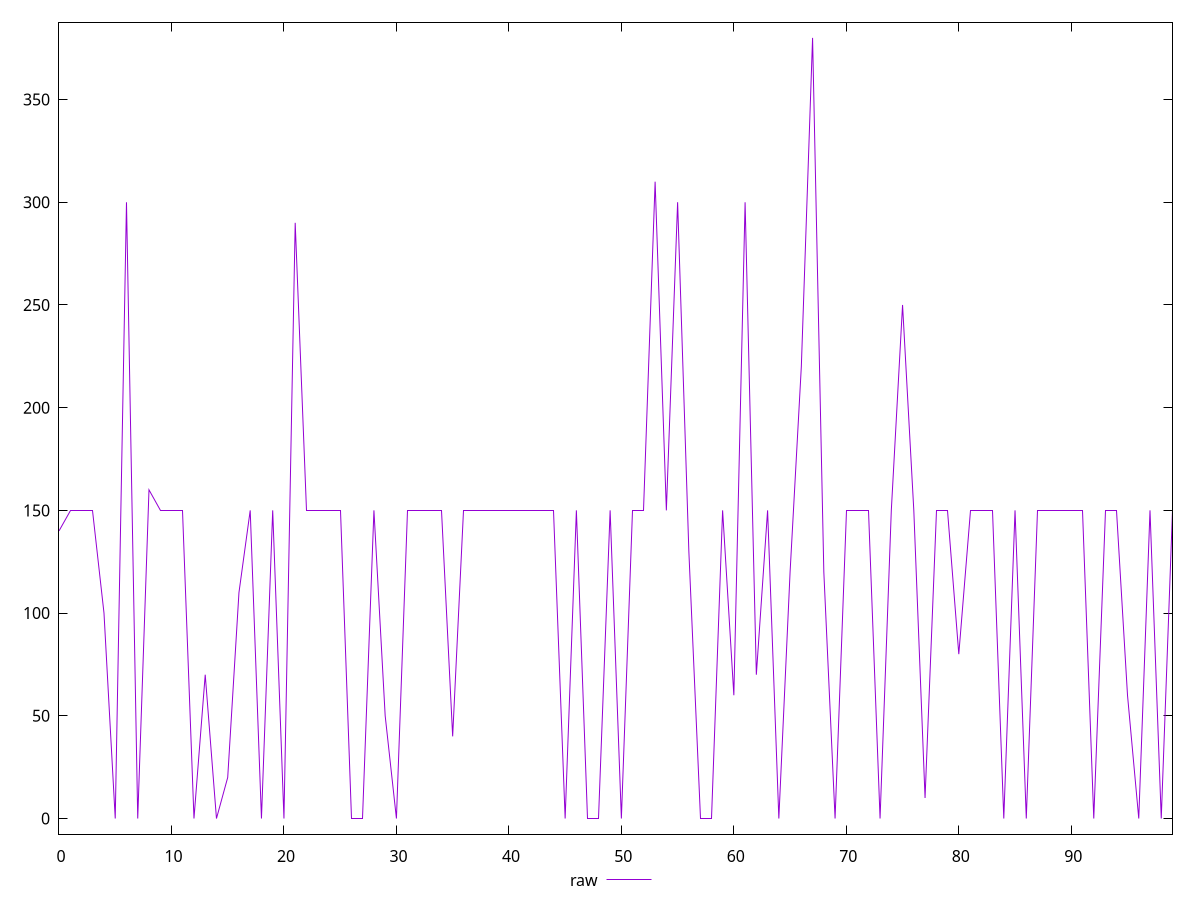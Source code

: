 reset

$raw <<EOF
0 140
1 150
2 150
3 150
4 100
5 0
6 300
7 0
8 160
9 150
10 150
11 150
12 0
13 70
14 0
15 20
16 110
17 150
18 0
19 150
20 0
21 290
22 150
23 150
24 150
25 150
26 0
27 0
28 150
29 50
30 0
31 150
32 150
33 150
34 150
35 40
36 150
37 150
38 150
39 150
40 150
41 150
42 150
43 150
44 150
45 0
46 150
47 0
48 0
49 150
50 0
51 150
52 150
53 310
54 150
55 300
56 130
57 0
58 0
59 150
60 60
61 300
62 70
63 150
64 0
65 120
66 220
67 380
68 120
69 0
70 150
71 150
72 150
73 0
74 150
75 250
76 150
77 10
78 150
79 150
80 80
81 150
82 150
83 150
84 0
85 150
86 0
87 150
88 150
89 150
90 150
91 150
92 0
93 150
94 150
95 60
96 0
97 150
98 0
99 150
EOF

set key outside below
set xrange [0:99]
set yrange [-7.6000000000000005:387.6]
set trange [-7.6000000000000005:387.6]
set terminal svg size 640, 500 enhanced background rgb 'white'
set output "reprap/uses-optimized-images/samples/pages+cached+noexternal+nomedia/raw/values.svg"

plot $raw title "raw" with line

reset
